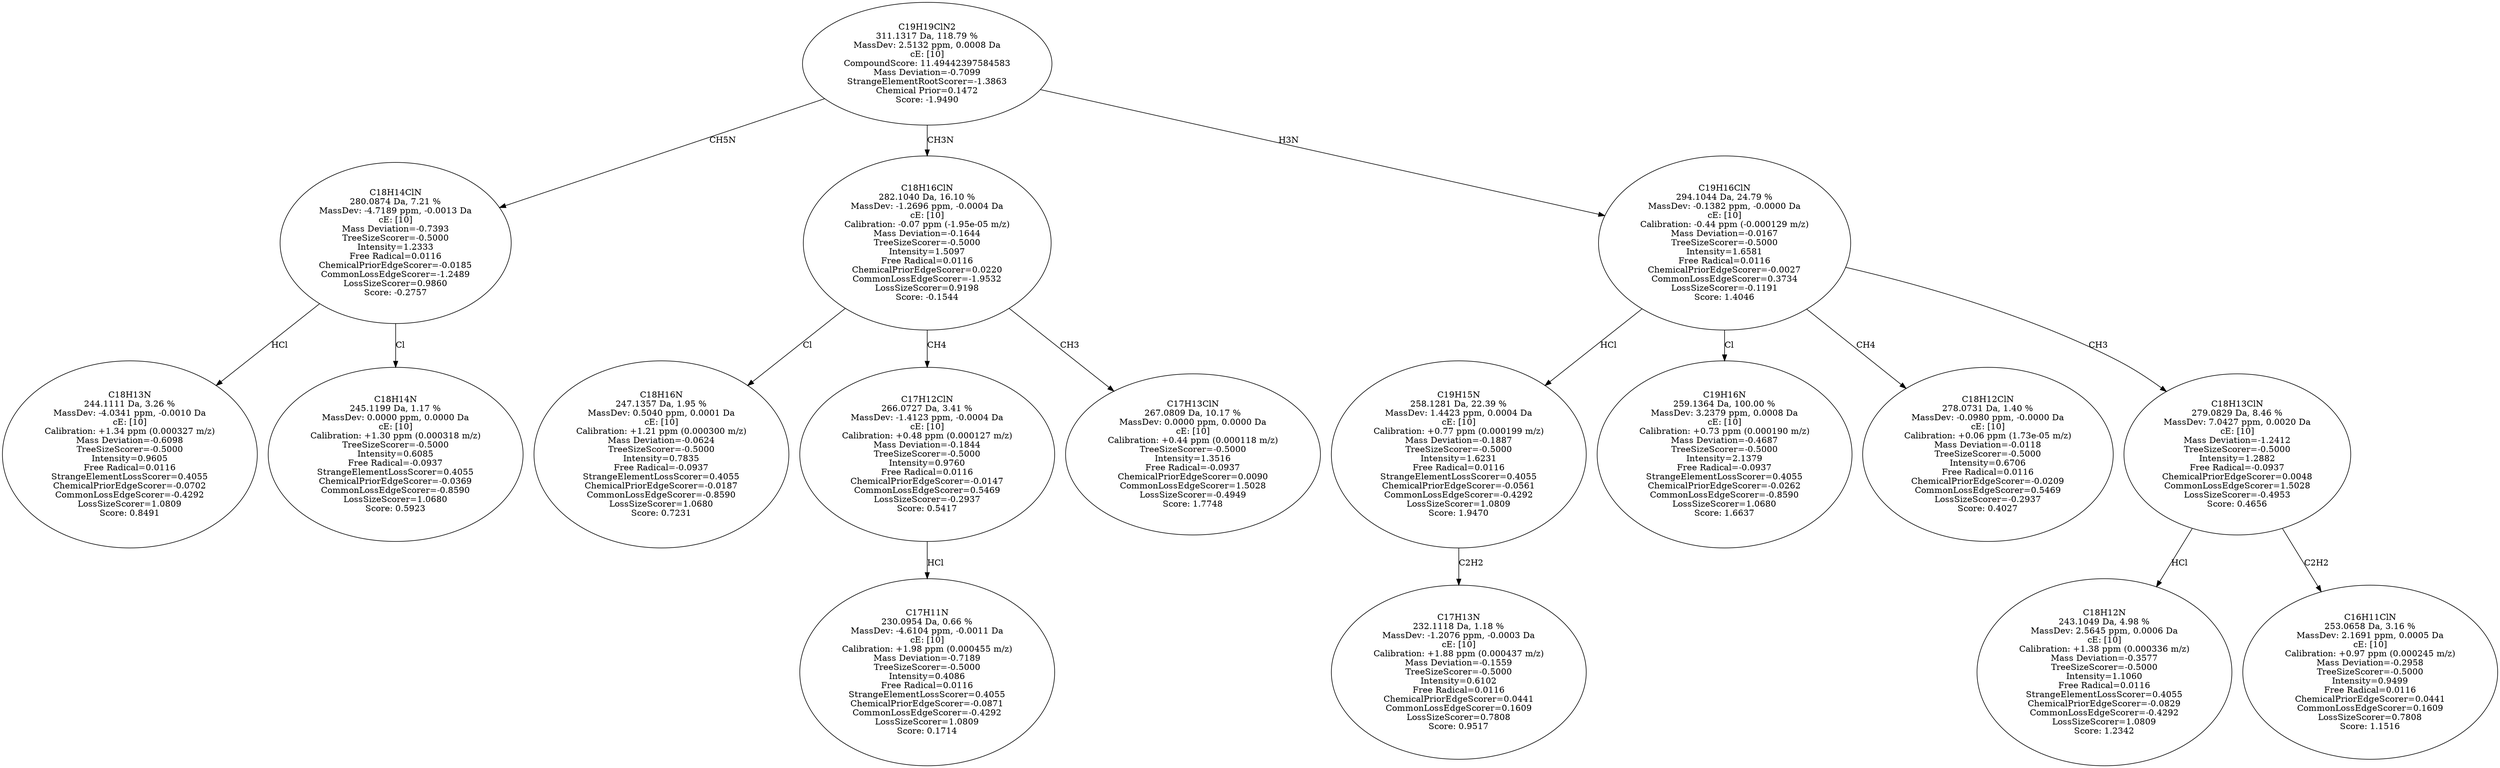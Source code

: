 strict digraph {
v1 [label="C18H13N\n244.1111 Da, 3.26 %\nMassDev: -4.0341 ppm, -0.0010 Da\ncE: [10]\nCalibration: +1.34 ppm (0.000327 m/z)\nMass Deviation=-0.6098\nTreeSizeScorer=-0.5000\nIntensity=0.9605\nFree Radical=0.0116\nStrangeElementLossScorer=0.4055\nChemicalPriorEdgeScorer=-0.0702\nCommonLossEdgeScorer=-0.4292\nLossSizeScorer=1.0809\nScore: 0.8491"];
v2 [label="C18H14N\n245.1199 Da, 1.17 %\nMassDev: 0.0000 ppm, 0.0000 Da\ncE: [10]\nCalibration: +1.30 ppm (0.000318 m/z)\nTreeSizeScorer=-0.5000\nIntensity=0.6085\nFree Radical=-0.0937\nStrangeElementLossScorer=0.4055\nChemicalPriorEdgeScorer=-0.0369\nCommonLossEdgeScorer=-0.8590\nLossSizeScorer=1.0680\nScore: 0.5923"];
v3 [label="C18H14ClN\n280.0874 Da, 7.21 %\nMassDev: -4.7189 ppm, -0.0013 Da\ncE: [10]\nMass Deviation=-0.7393\nTreeSizeScorer=-0.5000\nIntensity=1.2333\nFree Radical=0.0116\nChemicalPriorEdgeScorer=-0.0185\nCommonLossEdgeScorer=-1.2489\nLossSizeScorer=0.9860\nScore: -0.2757"];
v4 [label="C18H16N\n247.1357 Da, 1.95 %\nMassDev: 0.5040 ppm, 0.0001 Da\ncE: [10]\nCalibration: +1.21 ppm (0.000300 m/z)\nMass Deviation=-0.0624\nTreeSizeScorer=-0.5000\nIntensity=0.7835\nFree Radical=-0.0937\nStrangeElementLossScorer=0.4055\nChemicalPriorEdgeScorer=-0.0187\nCommonLossEdgeScorer=-0.8590\nLossSizeScorer=1.0680\nScore: 0.7231"];
v5 [label="C17H11N\n230.0954 Da, 0.66 %\nMassDev: -4.6104 ppm, -0.0011 Da\ncE: [10]\nCalibration: +1.98 ppm (0.000455 m/z)\nMass Deviation=-0.7189\nTreeSizeScorer=-0.5000\nIntensity=0.4086\nFree Radical=0.0116\nStrangeElementLossScorer=0.4055\nChemicalPriorEdgeScorer=-0.0871\nCommonLossEdgeScorer=-0.4292\nLossSizeScorer=1.0809\nScore: 0.1714"];
v6 [label="C17H12ClN\n266.0727 Da, 3.41 %\nMassDev: -1.4123 ppm, -0.0004 Da\ncE: [10]\nCalibration: +0.48 ppm (0.000127 m/z)\nMass Deviation=-0.1844\nTreeSizeScorer=-0.5000\nIntensity=0.9760\nFree Radical=0.0116\nChemicalPriorEdgeScorer=-0.0147\nCommonLossEdgeScorer=0.5469\nLossSizeScorer=-0.2937\nScore: 0.5417"];
v7 [label="C17H13ClN\n267.0809 Da, 10.17 %\nMassDev: 0.0000 ppm, 0.0000 Da\ncE: [10]\nCalibration: +0.44 ppm (0.000118 m/z)\nTreeSizeScorer=-0.5000\nIntensity=1.3516\nFree Radical=-0.0937\nChemicalPriorEdgeScorer=0.0090\nCommonLossEdgeScorer=1.5028\nLossSizeScorer=-0.4949\nScore: 1.7748"];
v8 [label="C18H16ClN\n282.1040 Da, 16.10 %\nMassDev: -1.2696 ppm, -0.0004 Da\ncE: [10]\nCalibration: -0.07 ppm (-1.95e-05 m/z)\nMass Deviation=-0.1644\nTreeSizeScorer=-0.5000\nIntensity=1.5097\nFree Radical=0.0116\nChemicalPriorEdgeScorer=0.0220\nCommonLossEdgeScorer=-1.9532\nLossSizeScorer=0.9198\nScore: -0.1544"];
v9 [label="C17H13N\n232.1118 Da, 1.18 %\nMassDev: -1.2076 ppm, -0.0003 Da\ncE: [10]\nCalibration: +1.88 ppm (0.000437 m/z)\nMass Deviation=-0.1559\nTreeSizeScorer=-0.5000\nIntensity=0.6102\nFree Radical=0.0116\nChemicalPriorEdgeScorer=0.0441\nCommonLossEdgeScorer=0.1609\nLossSizeScorer=0.7808\nScore: 0.9517"];
v10 [label="C19H15N\n258.1281 Da, 22.39 %\nMassDev: 1.4423 ppm, 0.0004 Da\ncE: [10]\nCalibration: +0.77 ppm (0.000199 m/z)\nMass Deviation=-0.1887\nTreeSizeScorer=-0.5000\nIntensity=1.6231\nFree Radical=0.0116\nStrangeElementLossScorer=0.4055\nChemicalPriorEdgeScorer=-0.0561\nCommonLossEdgeScorer=-0.4292\nLossSizeScorer=1.0809\nScore: 1.9470"];
v11 [label="C19H16N\n259.1364 Da, 100.00 %\nMassDev: 3.2379 ppm, 0.0008 Da\ncE: [10]\nCalibration: +0.73 ppm (0.000190 m/z)\nMass Deviation=-0.4687\nTreeSizeScorer=-0.5000\nIntensity=2.1379\nFree Radical=-0.0937\nStrangeElementLossScorer=0.4055\nChemicalPriorEdgeScorer=-0.0262\nCommonLossEdgeScorer=-0.8590\nLossSizeScorer=1.0680\nScore: 1.6637"];
v12 [label="C18H12ClN\n278.0731 Da, 1.40 %\nMassDev: -0.0980 ppm, -0.0000 Da\ncE: [10]\nCalibration: +0.06 ppm (1.73e-05 m/z)\nMass Deviation=-0.0118\nTreeSizeScorer=-0.5000\nIntensity=0.6706\nFree Radical=0.0116\nChemicalPriorEdgeScorer=-0.0209\nCommonLossEdgeScorer=0.5469\nLossSizeScorer=-0.2937\nScore: 0.4027"];
v13 [label="C18H12N\n243.1049 Da, 4.98 %\nMassDev: 2.5645 ppm, 0.0006 Da\ncE: [10]\nCalibration: +1.38 ppm (0.000336 m/z)\nMass Deviation=-0.3577\nTreeSizeScorer=-0.5000\nIntensity=1.1060\nFree Radical=0.0116\nStrangeElementLossScorer=0.4055\nChemicalPriorEdgeScorer=-0.0829\nCommonLossEdgeScorer=-0.4292\nLossSizeScorer=1.0809\nScore: 1.2342"];
v14 [label="C16H11ClN\n253.0658 Da, 3.16 %\nMassDev: 2.1691 ppm, 0.0005 Da\ncE: [10]\nCalibration: +0.97 ppm (0.000245 m/z)\nMass Deviation=-0.2958\nTreeSizeScorer=-0.5000\nIntensity=0.9499\nFree Radical=0.0116\nChemicalPriorEdgeScorer=0.0441\nCommonLossEdgeScorer=0.1609\nLossSizeScorer=0.7808\nScore: 1.1516"];
v15 [label="C18H13ClN\n279.0829 Da, 8.46 %\nMassDev: 7.0427 ppm, 0.0020 Da\ncE: [10]\nMass Deviation=-1.2412\nTreeSizeScorer=-0.5000\nIntensity=1.2882\nFree Radical=-0.0937\nChemicalPriorEdgeScorer=0.0048\nCommonLossEdgeScorer=1.5028\nLossSizeScorer=-0.4953\nScore: 0.4656"];
v16 [label="C19H16ClN\n294.1044 Da, 24.79 %\nMassDev: -0.1382 ppm, -0.0000 Da\ncE: [10]\nCalibration: -0.44 ppm (-0.000129 m/z)\nMass Deviation=-0.0167\nTreeSizeScorer=-0.5000\nIntensity=1.6581\nFree Radical=0.0116\nChemicalPriorEdgeScorer=-0.0027\nCommonLossEdgeScorer=0.3734\nLossSizeScorer=-0.1191\nScore: 1.4046"];
v17 [label="C19H19ClN2\n311.1317 Da, 118.79 %\nMassDev: 2.5132 ppm, 0.0008 Da\ncE: [10]\nCompoundScore: 11.49442397584583\nMass Deviation=-0.7099\nStrangeElementRootScorer=-1.3863\nChemical Prior=0.1472\nScore: -1.9490"];
v3 -> v1 [label="HCl"];
v3 -> v2 [label="Cl"];
v17 -> v3 [label="CH5N"];
v8 -> v4 [label="Cl"];
v6 -> v5 [label="HCl"];
v8 -> v6 [label="CH4"];
v8 -> v7 [label="CH3"];
v17 -> v8 [label="CH3N"];
v10 -> v9 [label="C2H2"];
v16 -> v10 [label="HCl"];
v16 -> v11 [label="Cl"];
v16 -> v12 [label="CH4"];
v15 -> v13 [label="HCl"];
v15 -> v14 [label="C2H2"];
v16 -> v15 [label="CH3"];
v17 -> v16 [label="H3N"];
}